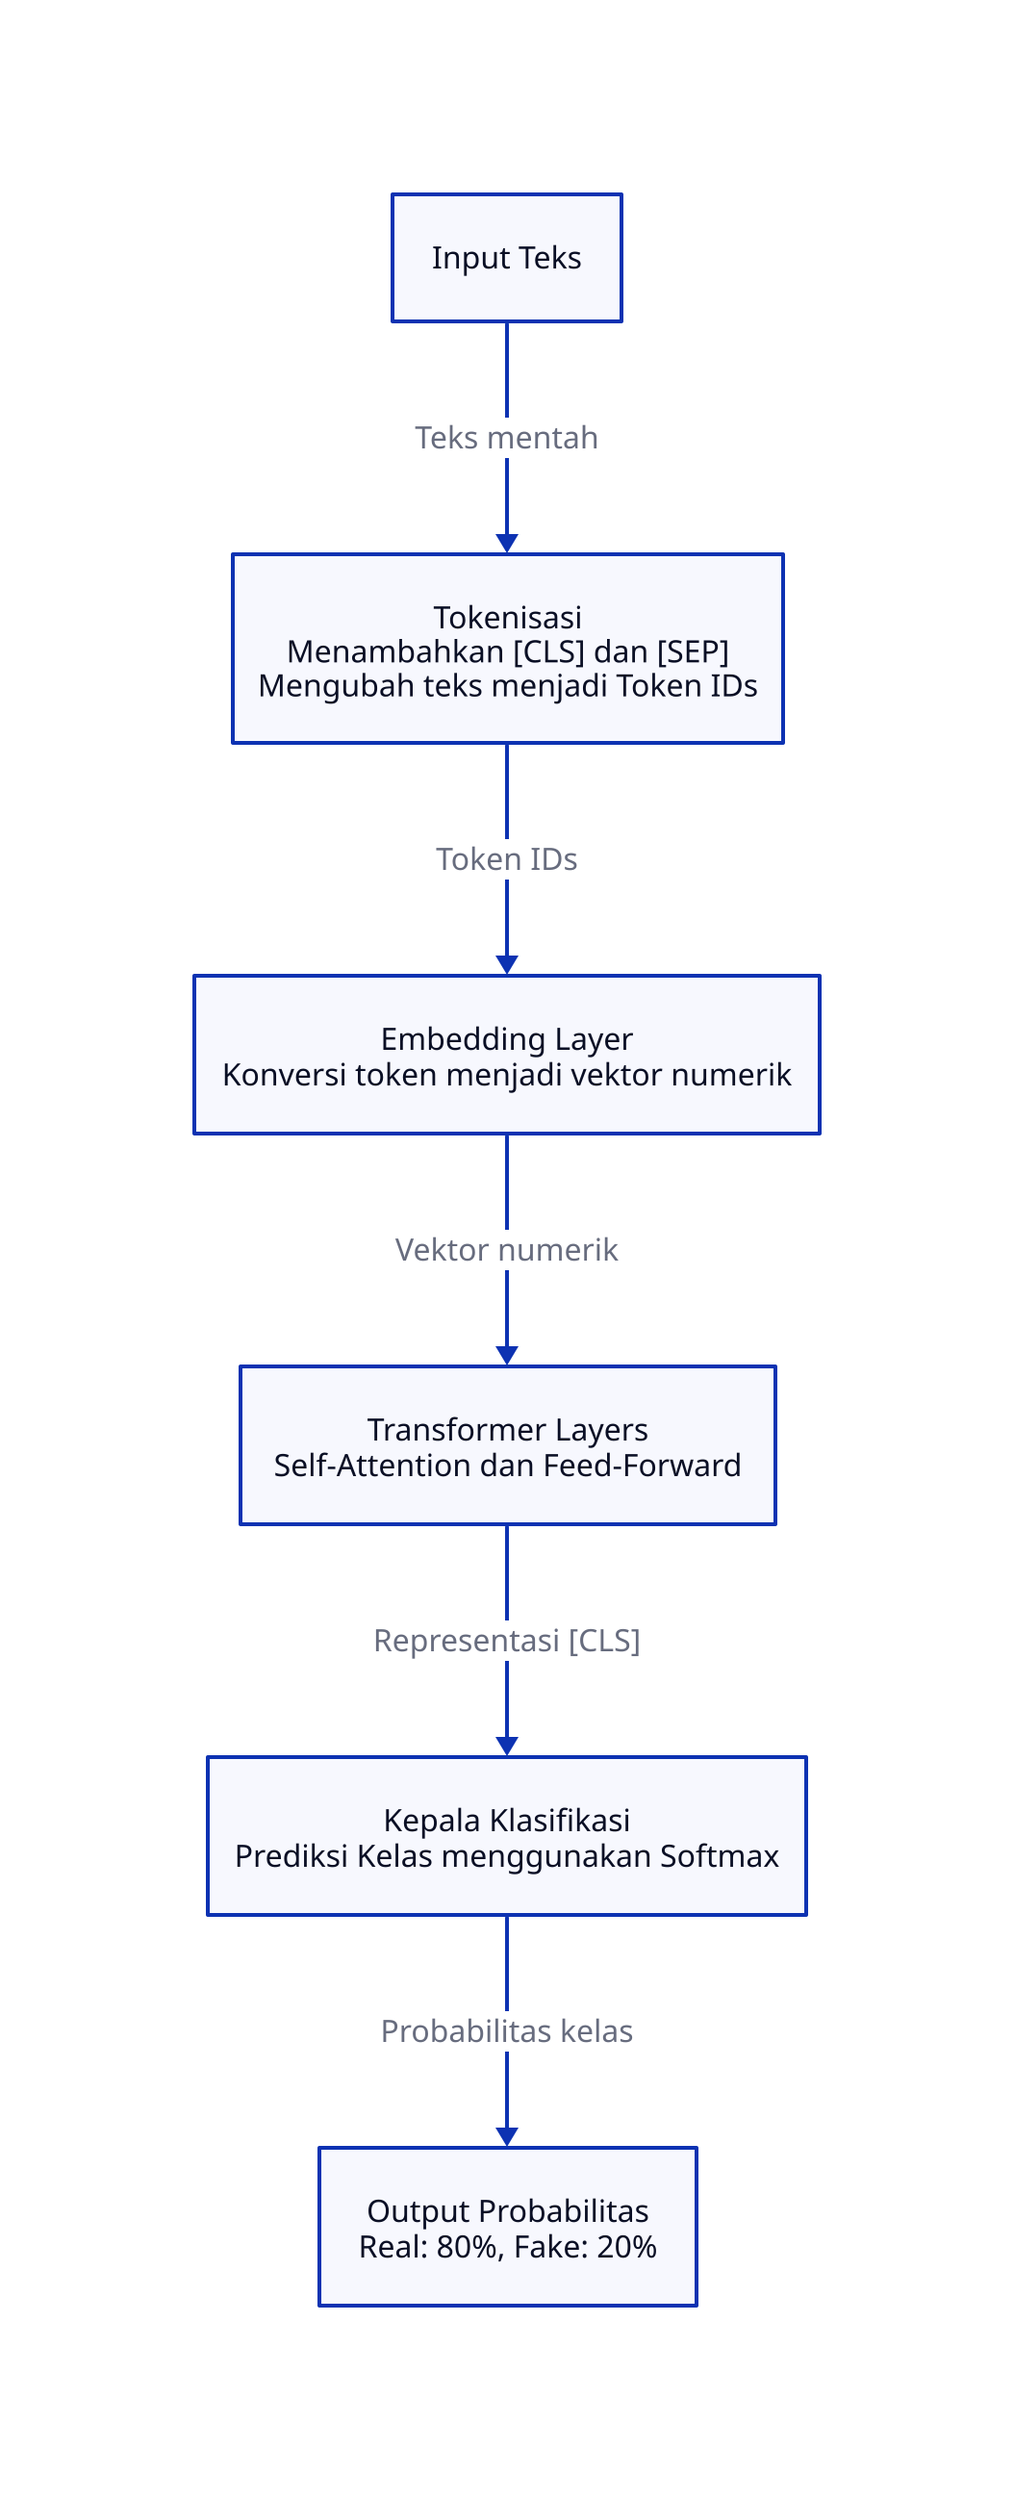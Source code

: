 input: "Input Teks"

tokenization: "Tokenisasi\nMenambahkan [CLS] dan [SEP]\nMengubah teks menjadi Token IDs"



embedding: "Embedding Layer\nKonversi token menjadi vektor numerik"
transformer: "Transformer Layers\nSelf-Attention dan Feed-Forward"
classification: "Kepala Klasifikasi\nPrediksi Kelas menggunakan Softmax"
output: "Output Probabilitas\nReal: 80%, Fake: 20%"

input -> tokenization: "Teks mentah"
tokenization -> embedding: "Token IDs"
embedding -> transformer: "Vektor numerik"
transformer -> classification: "Representasi [CLS]"
classification -> output: "Probabilitas kelas"
